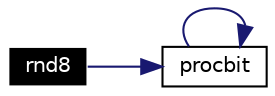 digraph G
{
  edge [fontname="Helvetica",fontsize=10,labelfontname="Helvetica",labelfontsize=10];
  node [fontname="Helvetica",fontsize=10,shape=record];
  rankdir=LR;
  Node57 [label="rnd8",height=0.2,width=0.4,color="white", fillcolor="black", style="filled" fontcolor="white"];
  Node57 -> Node58 [color="midnightblue",fontsize=10,style="solid",fontname="Helvetica"];
  Node58 [label="procbit",height=0.2,width=0.4,color="black",URL="$esm__cipher_8c.html#a33"];
  Node58 -> Node58 [color="midnightblue",fontsize=10,style="solid",fontname="Helvetica"];
}
